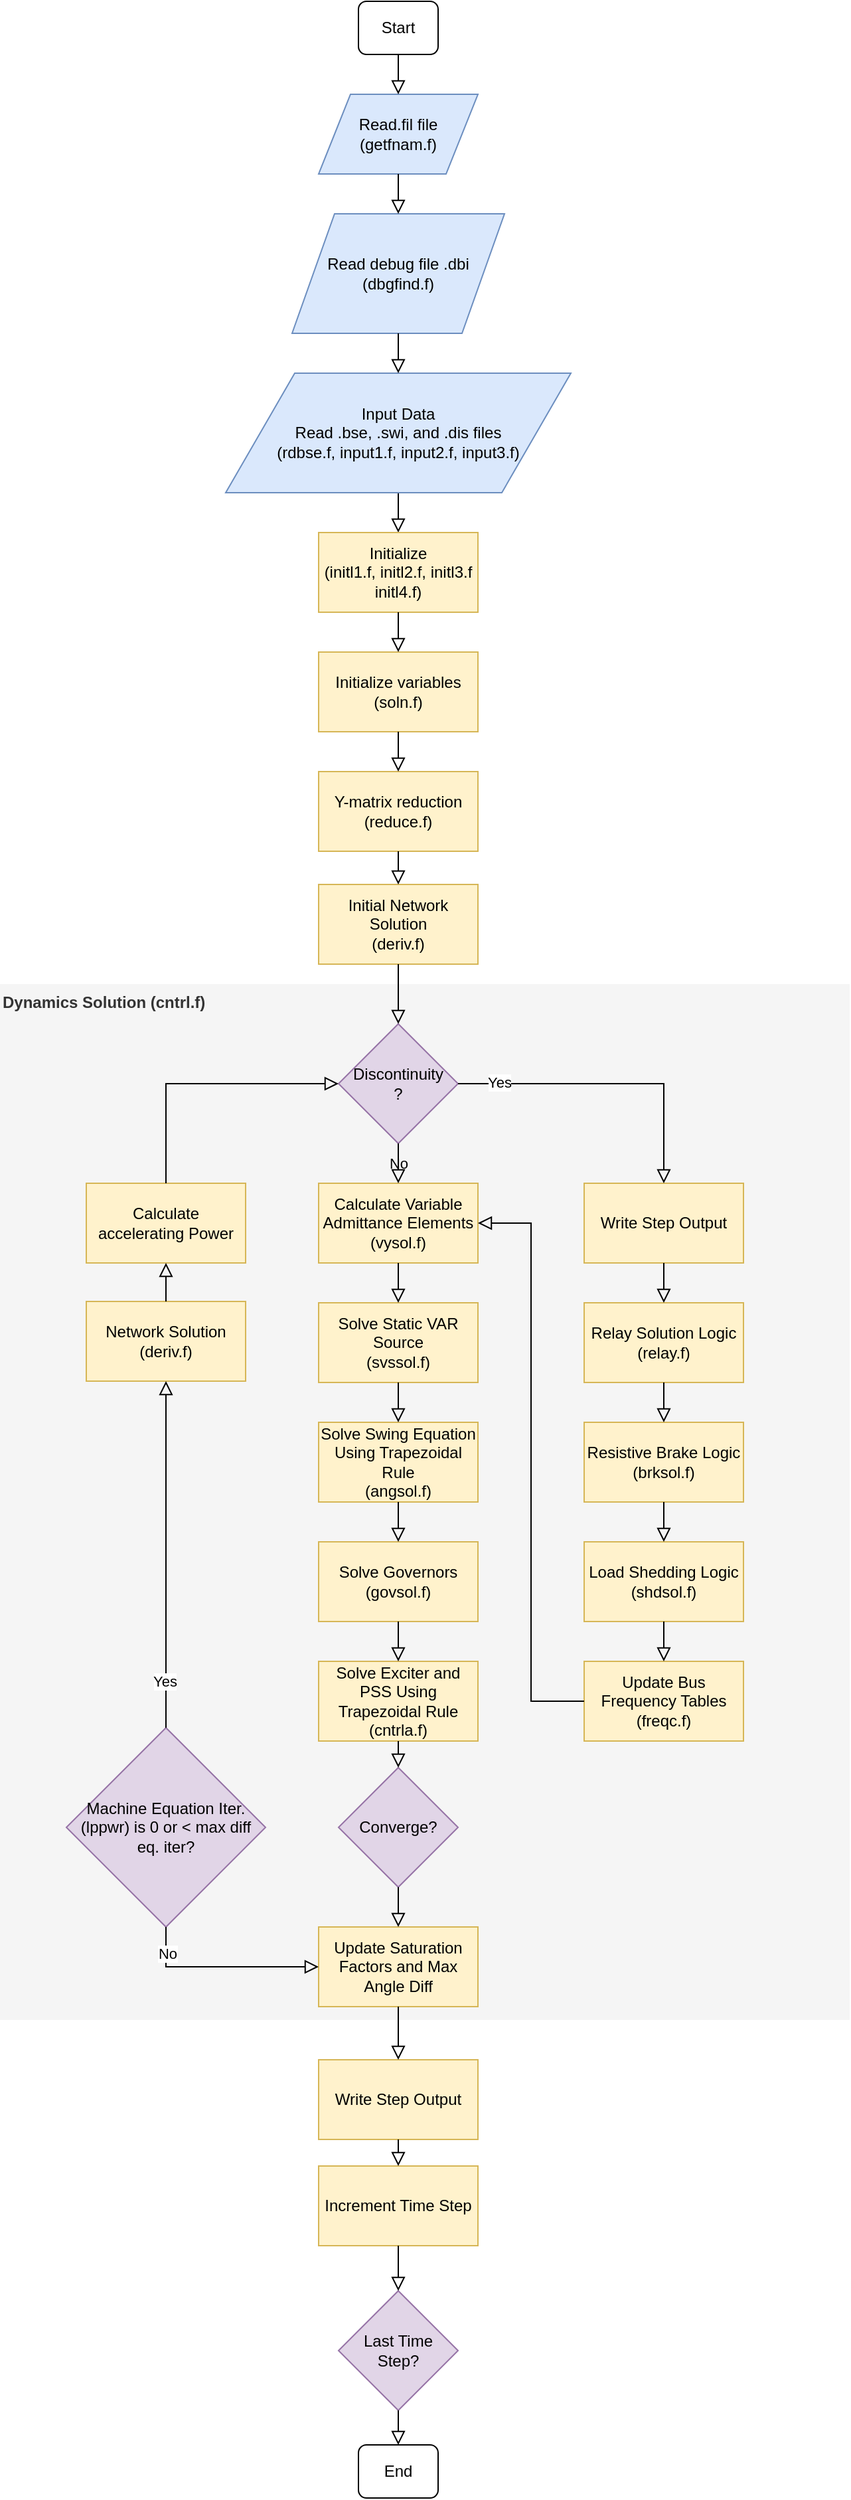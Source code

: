 <mxfile version="12.9.14" type="device"><diagram id="C5RBs43oDa-KdzZeNtuy" name="Page-1"><mxGraphModel dx="1422" dy="802" grid="1" gridSize="10" guides="1" tooltips="1" connect="1" arrows="1" fold="1" page="1" pageScale="1" pageWidth="827" pageHeight="1169" math="0" shadow="0"><root><mxCell id="WIyWlLk6GJQsqaUBKTNV-0"/><mxCell id="WIyWlLk6GJQsqaUBKTNV-1" parent="WIyWlLk6GJQsqaUBKTNV-0"/><mxCell id="WIyWlLk6GJQsqaUBKTNV-2" value="" style="rounded=0;html=1;jettySize=auto;orthogonalLoop=1;fontSize=11;endArrow=block;endFill=0;endSize=8;strokeWidth=1;shadow=0;labelBackgroundColor=none;edgeStyle=orthogonalEdgeStyle;entryX=0.5;entryY=0;entryDx=0;entryDy=0;" parent="WIyWlLk6GJQsqaUBKTNV-1" source="1K_bQbqgElaNvj93P9qN-4" target="1K_bQbqgElaNvj93P9qN-6" edge="1"><mxGeometry relative="1" as="geometry"><mxPoint x="360" y="440" as="targetPoint"/></mxGeometry></mxCell><mxCell id="WIyWlLk6GJQsqaUBKTNV-3" value="Start" style="rounded=1;whiteSpace=wrap;html=1;fontSize=12;glass=0;strokeWidth=1;shadow=0;" parent="WIyWlLk6GJQsqaUBKTNV-1" vertex="1"><mxGeometry x="330" y="30" width="60" height="40" as="geometry"/></mxCell><mxCell id="WIyWlLk6GJQsqaUBKTNV-11" value="End" style="rounded=1;whiteSpace=wrap;html=1;fontSize=12;glass=0;strokeWidth=1;shadow=0;" parent="WIyWlLk6GJQsqaUBKTNV-1" vertex="1"><mxGeometry x="330" y="1870" width="60" height="40" as="geometry"/></mxCell><mxCell id="1K_bQbqgElaNvj93P9qN-0" value="Read.fil file&lt;br&gt;(getfnam.f)" style="shape=parallelogram;perimeter=parallelogramPerimeter;whiteSpace=wrap;html=1;fillColor=#dae8fc;strokeColor=#6c8ebf;" vertex="1" parent="WIyWlLk6GJQsqaUBKTNV-1"><mxGeometry x="300" y="100" width="120" height="60" as="geometry"/></mxCell><mxCell id="1K_bQbqgElaNvj93P9qN-1" value="" style="rounded=0;html=1;jettySize=auto;orthogonalLoop=1;fontSize=11;endArrow=block;endFill=0;endSize=8;strokeWidth=1;shadow=0;labelBackgroundColor=none;edgeStyle=orthogonalEdgeStyle;" edge="1" parent="WIyWlLk6GJQsqaUBKTNV-1" source="WIyWlLk6GJQsqaUBKTNV-3" target="1K_bQbqgElaNvj93P9qN-0"><mxGeometry relative="1" as="geometry"><mxPoint x="360" y="100" as="sourcePoint"/><mxPoint x="360" y="440" as="targetPoint"/></mxGeometry></mxCell><mxCell id="1K_bQbqgElaNvj93P9qN-2" value="Read debug file .dbi (dbgfind.f)" style="shape=parallelogram;perimeter=parallelogramPerimeter;whiteSpace=wrap;html=1;fillColor=#dae8fc;strokeColor=#6c8ebf;" vertex="1" parent="WIyWlLk6GJQsqaUBKTNV-1"><mxGeometry x="280" y="190" width="160" height="90" as="geometry"/></mxCell><mxCell id="1K_bQbqgElaNvj93P9qN-3" value="" style="rounded=0;html=1;jettySize=auto;orthogonalLoop=1;fontSize=11;endArrow=block;endFill=0;endSize=8;strokeWidth=1;shadow=0;labelBackgroundColor=none;edgeStyle=orthogonalEdgeStyle;" edge="1" parent="WIyWlLk6GJQsqaUBKTNV-1" source="1K_bQbqgElaNvj93P9qN-0" target="1K_bQbqgElaNvj93P9qN-2"><mxGeometry relative="1" as="geometry"><mxPoint x="360" y="180" as="sourcePoint"/><mxPoint x="360" y="440" as="targetPoint"/></mxGeometry></mxCell><mxCell id="1K_bQbqgElaNvj93P9qN-4" value="Input Data&lt;br&gt;Read .bse, .swi, and .dis files&lt;br&gt;(rdbse.f, input1.f, input2.f, input3.f)" style="shape=parallelogram;perimeter=parallelogramPerimeter;whiteSpace=wrap;html=1;fillColor=#dae8fc;strokeColor=#6c8ebf;" vertex="1" parent="WIyWlLk6GJQsqaUBKTNV-1"><mxGeometry x="230" y="310" width="260" height="90" as="geometry"/></mxCell><mxCell id="1K_bQbqgElaNvj93P9qN-5" value="" style="rounded=0;html=1;jettySize=auto;orthogonalLoop=1;fontSize=11;endArrow=block;endFill=0;endSize=8;strokeWidth=1;shadow=0;labelBackgroundColor=none;edgeStyle=orthogonalEdgeStyle;" edge="1" parent="WIyWlLk6GJQsqaUBKTNV-1" source="1K_bQbqgElaNvj93P9qN-2" target="1K_bQbqgElaNvj93P9qN-4"><mxGeometry relative="1" as="geometry"><mxPoint x="360" y="280" as="sourcePoint"/><mxPoint x="360" y="440" as="targetPoint"/></mxGeometry></mxCell><mxCell id="1K_bQbqgElaNvj93P9qN-6" value="Initialize&lt;br&gt;(initl1.f, initl2.f, initl3.f initl4.f)" style="rounded=0;whiteSpace=wrap;html=1;fillColor=#fff2cc;strokeColor=#d6b656;" vertex="1" parent="WIyWlLk6GJQsqaUBKTNV-1"><mxGeometry x="300" y="430" width="120" height="60" as="geometry"/></mxCell><mxCell id="1K_bQbqgElaNvj93P9qN-7" value="Initialize variables&lt;br&gt;(soln.f)" style="rounded=0;whiteSpace=wrap;html=1;fillColor=#fff2cc;strokeColor=#d6b656;" vertex="1" parent="WIyWlLk6GJQsqaUBKTNV-1"><mxGeometry x="300" y="520" width="120" height="60" as="geometry"/></mxCell><mxCell id="1K_bQbqgElaNvj93P9qN-8" value="" style="rounded=0;html=1;jettySize=auto;orthogonalLoop=1;fontSize=11;endArrow=block;endFill=0;endSize=8;strokeWidth=1;shadow=0;labelBackgroundColor=none;edgeStyle=orthogonalEdgeStyle;exitX=0.5;exitY=1;exitDx=0;exitDy=0;entryX=0.5;entryY=0;entryDx=0;entryDy=0;" edge="1" parent="WIyWlLk6GJQsqaUBKTNV-1" source="1K_bQbqgElaNvj93P9qN-6" target="1K_bQbqgElaNvj93P9qN-7"><mxGeometry relative="1" as="geometry"><mxPoint x="370" y="410" as="sourcePoint"/><mxPoint x="580" y="530" as="targetPoint"/></mxGeometry></mxCell><mxCell id="1K_bQbqgElaNvj93P9qN-9" value="Y-matrix reduction&lt;br&gt;(reduce.f)" style="rounded=0;whiteSpace=wrap;html=1;fillColor=#fff2cc;strokeColor=#d6b656;" vertex="1" parent="WIyWlLk6GJQsqaUBKTNV-1"><mxGeometry x="300" y="610" width="120" height="60" as="geometry"/></mxCell><mxCell id="1K_bQbqgElaNvj93P9qN-10" value="" style="rounded=0;html=1;jettySize=auto;orthogonalLoop=1;fontSize=11;endArrow=block;endFill=0;endSize=8;strokeWidth=1;shadow=0;labelBackgroundColor=none;edgeStyle=orthogonalEdgeStyle;exitX=0.5;exitY=1;exitDx=0;exitDy=0;entryX=0.5;entryY=0;entryDx=0;entryDy=0;" edge="1" parent="WIyWlLk6GJQsqaUBKTNV-1" source="1K_bQbqgElaNvj93P9qN-7" target="1K_bQbqgElaNvj93P9qN-9"><mxGeometry relative="1" as="geometry"><mxPoint x="370" y="500" as="sourcePoint"/><mxPoint x="370" y="530" as="targetPoint"/></mxGeometry></mxCell><mxCell id="1K_bQbqgElaNvj93P9qN-11" value="Initial Network Solution&lt;br&gt;(deriv.f)" style="rounded=0;whiteSpace=wrap;html=1;fillColor=#fff2cc;strokeColor=#d6b656;" vertex="1" parent="WIyWlLk6GJQsqaUBKTNV-1"><mxGeometry x="300" y="695" width="120" height="60" as="geometry"/></mxCell><mxCell id="1K_bQbqgElaNvj93P9qN-13" value="" style="rounded=0;html=1;jettySize=auto;orthogonalLoop=1;fontSize=11;endArrow=block;endFill=0;endSize=8;strokeWidth=1;shadow=0;labelBackgroundColor=none;edgeStyle=orthogonalEdgeStyle;exitX=0.5;exitY=1;exitDx=0;exitDy=0;entryX=0.5;entryY=0;entryDx=0;entryDy=0;" edge="1" parent="WIyWlLk6GJQsqaUBKTNV-1" source="1K_bQbqgElaNvj93P9qN-9" target="1K_bQbqgElaNvj93P9qN-11"><mxGeometry relative="1" as="geometry"><mxPoint x="370" y="590" as="sourcePoint"/><mxPoint x="370" y="620" as="targetPoint"/></mxGeometry></mxCell><mxCell id="1K_bQbqgElaNvj93P9qN-14" value="Dynamics Solution (cntrl.f)" style="rounded=0;whiteSpace=wrap;html=1;verticalAlign=top;align=left;fontStyle=1;strokeColor=none;fillColor=#f5f5f5;fontColor=#333333;" vertex="1" parent="WIyWlLk6GJQsqaUBKTNV-1"><mxGeometry x="60" y="770" width="640" height="780" as="geometry"/></mxCell><mxCell id="1K_bQbqgElaNvj93P9qN-15" value="Discontinuity&lt;br&gt;?" style="rhombus;whiteSpace=wrap;html=1;align=center;fillColor=#e1d5e7;strokeColor=#9673a6;" vertex="1" parent="WIyWlLk6GJQsqaUBKTNV-1"><mxGeometry x="315" y="800" width="90" height="90" as="geometry"/></mxCell><mxCell id="1K_bQbqgElaNvj93P9qN-16" value="Write Step Output" style="rounded=0;whiteSpace=wrap;html=1;fillColor=#fff2cc;strokeColor=#d6b656;" vertex="1" parent="WIyWlLk6GJQsqaUBKTNV-1"><mxGeometry x="500" y="920" width="120" height="60" as="geometry"/></mxCell><mxCell id="1K_bQbqgElaNvj93P9qN-17" value="Relay Solution Logic&lt;br&gt;(relay.f)" style="rounded=0;whiteSpace=wrap;html=1;fillColor=#fff2cc;strokeColor=#d6b656;" vertex="1" parent="WIyWlLk6GJQsqaUBKTNV-1"><mxGeometry x="500" y="1010" width="120" height="60" as="geometry"/></mxCell><mxCell id="1K_bQbqgElaNvj93P9qN-18" value="Resistive Brake Logic (brksol.f)" style="rounded=0;whiteSpace=wrap;html=1;fillColor=#fff2cc;strokeColor=#d6b656;" vertex="1" parent="WIyWlLk6GJQsqaUBKTNV-1"><mxGeometry x="500" y="1100" width="120" height="60" as="geometry"/></mxCell><mxCell id="1K_bQbqgElaNvj93P9qN-19" value="Load Shedding Logic&lt;br&gt;(shdsol.f)" style="rounded=0;whiteSpace=wrap;html=1;fillColor=#fff2cc;strokeColor=#d6b656;" vertex="1" parent="WIyWlLk6GJQsqaUBKTNV-1"><mxGeometry x="500" y="1190" width="120" height="60" as="geometry"/></mxCell><mxCell id="1K_bQbqgElaNvj93P9qN-20" value="Update Bus Frequency Tables&lt;br&gt;(freqc.f)" style="rounded=0;whiteSpace=wrap;html=1;fillColor=#fff2cc;strokeColor=#d6b656;" vertex="1" parent="WIyWlLk6GJQsqaUBKTNV-1"><mxGeometry x="500" y="1280" width="120" height="60" as="geometry"/></mxCell><mxCell id="1K_bQbqgElaNvj93P9qN-21" value="Calculate Variable Admittance Elements&lt;br&gt;(vysol.f)" style="rounded=0;whiteSpace=wrap;html=1;fillColor=#fff2cc;strokeColor=#d6b656;" vertex="1" parent="WIyWlLk6GJQsqaUBKTNV-1"><mxGeometry x="300" y="920" width="120" height="60" as="geometry"/></mxCell><mxCell id="1K_bQbqgElaNvj93P9qN-22" value="Solve Static VAR Source&lt;br&gt;(svssol.f)" style="rounded=0;whiteSpace=wrap;html=1;fillColor=#fff2cc;strokeColor=#d6b656;" vertex="1" parent="WIyWlLk6GJQsqaUBKTNV-1"><mxGeometry x="300" y="1010" width="120" height="60" as="geometry"/></mxCell><mxCell id="1K_bQbqgElaNvj93P9qN-23" value="Solve Swing Equation Using Trapezoidal Rule&lt;br&gt;(angsol.f)" style="rounded=0;whiteSpace=wrap;html=1;fillColor=#fff2cc;strokeColor=#d6b656;" vertex="1" parent="WIyWlLk6GJQsqaUBKTNV-1"><mxGeometry x="300" y="1100" width="120" height="60" as="geometry"/></mxCell><mxCell id="1K_bQbqgElaNvj93P9qN-24" value="Solve Governors&lt;br&gt;(govsol.f)" style="rounded=0;whiteSpace=wrap;html=1;fillColor=#fff2cc;strokeColor=#d6b656;" vertex="1" parent="WIyWlLk6GJQsqaUBKTNV-1"><mxGeometry x="300" y="1190" width="120" height="60" as="geometry"/></mxCell><mxCell id="1K_bQbqgElaNvj93P9qN-25" value="Solve Exciter and PSS Using Trapezoidal Rule&lt;br&gt;(cntrla.f)" style="rounded=0;whiteSpace=wrap;html=1;fillColor=#fff2cc;strokeColor=#d6b656;" vertex="1" parent="WIyWlLk6GJQsqaUBKTNV-1"><mxGeometry x="300" y="1280" width="120" height="60" as="geometry"/></mxCell><mxCell id="1K_bQbqgElaNvj93P9qN-26" value="Converge?" style="rhombus;whiteSpace=wrap;html=1;align=center;fillColor=#e1d5e7;strokeColor=#9673a6;" vertex="1" parent="WIyWlLk6GJQsqaUBKTNV-1"><mxGeometry x="315" y="1360" width="90" height="90" as="geometry"/></mxCell><mxCell id="1K_bQbqgElaNvj93P9qN-27" value="Machine Equation Iter. (lppwr) is 0 or &amp;lt; max diff eq. iter?" style="rhombus;whiteSpace=wrap;html=1;align=center;fillColor=#e1d5e7;strokeColor=#9673a6;" vertex="1" parent="WIyWlLk6GJQsqaUBKTNV-1"><mxGeometry x="110" y="1330" width="150" height="150" as="geometry"/></mxCell><mxCell id="1K_bQbqgElaNvj93P9qN-28" value="Network Solution&lt;br&gt;(deriv.f)" style="rounded=0;whiteSpace=wrap;html=1;fillColor=#fff2cc;strokeColor=#d6b656;" vertex="1" parent="WIyWlLk6GJQsqaUBKTNV-1"><mxGeometry x="125" y="1009" width="120" height="60" as="geometry"/></mxCell><mxCell id="1K_bQbqgElaNvj93P9qN-29" value="Calculate accelerating Power" style="rounded=0;whiteSpace=wrap;html=1;fillColor=#fff2cc;strokeColor=#d6b656;" vertex="1" parent="WIyWlLk6GJQsqaUBKTNV-1"><mxGeometry x="125" y="920" width="120" height="60" as="geometry"/></mxCell><mxCell id="1K_bQbqgElaNvj93P9qN-30" value="Update Saturation Factors and Max Angle Diff" style="rounded=0;whiteSpace=wrap;html=1;fillColor=#fff2cc;strokeColor=#d6b656;" vertex="1" parent="WIyWlLk6GJQsqaUBKTNV-1"><mxGeometry x="300" y="1480" width="120" height="60" as="geometry"/></mxCell><mxCell id="1K_bQbqgElaNvj93P9qN-31" value="Write Step Output" style="rounded=0;whiteSpace=wrap;html=1;fillColor=#fff2cc;strokeColor=#d6b656;" vertex="1" parent="WIyWlLk6GJQsqaUBKTNV-1"><mxGeometry x="300" y="1580" width="120" height="60" as="geometry"/></mxCell><mxCell id="1K_bQbqgElaNvj93P9qN-32" value="Increment Time Step" style="rounded=0;whiteSpace=wrap;html=1;fillColor=#fff2cc;strokeColor=#d6b656;" vertex="1" parent="WIyWlLk6GJQsqaUBKTNV-1"><mxGeometry x="300" y="1660" width="120" height="60" as="geometry"/></mxCell><mxCell id="1K_bQbqgElaNvj93P9qN-33" value="Last Time &lt;br&gt;Step?" style="rhombus;whiteSpace=wrap;html=1;align=center;fillColor=#e1d5e7;strokeColor=#9673a6;" vertex="1" parent="WIyWlLk6GJQsqaUBKTNV-1"><mxGeometry x="315" y="1754" width="90" height="90" as="geometry"/></mxCell><mxCell id="1K_bQbqgElaNvj93P9qN-34" value="" style="rounded=0;html=1;jettySize=auto;orthogonalLoop=1;fontSize=11;endArrow=block;endFill=0;endSize=8;strokeWidth=1;shadow=0;labelBackgroundColor=none;edgeStyle=orthogonalEdgeStyle;exitX=0.5;exitY=1;exitDx=0;exitDy=0;" edge="1" parent="WIyWlLk6GJQsqaUBKTNV-1" source="1K_bQbqgElaNvj93P9qN-11" target="1K_bQbqgElaNvj93P9qN-15"><mxGeometry relative="1" as="geometry"><mxPoint x="370" y="680" as="sourcePoint"/><mxPoint x="370" y="710" as="targetPoint"/></mxGeometry></mxCell><mxCell id="1K_bQbqgElaNvj93P9qN-35" value="No" style="rounded=0;html=1;jettySize=auto;orthogonalLoop=1;fontSize=11;endArrow=block;endFill=0;endSize=8;strokeWidth=1;shadow=0;labelBackgroundColor=none;edgeStyle=orthogonalEdgeStyle;exitX=0.5;exitY=1;exitDx=0;exitDy=0;entryX=0.5;entryY=0;entryDx=0;entryDy=0;" edge="1" parent="WIyWlLk6GJQsqaUBKTNV-1" source="1K_bQbqgElaNvj93P9qN-15" target="1K_bQbqgElaNvj93P9qN-21"><mxGeometry relative="1" as="geometry"><mxPoint x="370" y="770" as="sourcePoint"/><mxPoint x="370" y="810" as="targetPoint"/></mxGeometry></mxCell><mxCell id="1K_bQbqgElaNvj93P9qN-36" value="" style="rounded=0;html=1;jettySize=auto;orthogonalLoop=1;fontSize=11;endArrow=block;endFill=0;endSize=8;strokeWidth=1;shadow=0;labelBackgroundColor=none;edgeStyle=orthogonalEdgeStyle;exitX=1;exitY=0.5;exitDx=0;exitDy=0;entryX=0.5;entryY=0;entryDx=0;entryDy=0;" edge="1" parent="WIyWlLk6GJQsqaUBKTNV-1" source="1K_bQbqgElaNvj93P9qN-15" target="1K_bQbqgElaNvj93P9qN-16"><mxGeometry relative="1" as="geometry"><mxPoint x="370" y="900" as="sourcePoint"/><mxPoint x="370" y="930" as="targetPoint"/></mxGeometry></mxCell><mxCell id="1K_bQbqgElaNvj93P9qN-38" value="Yes" style="edgeLabel;html=1;align=center;verticalAlign=middle;resizable=0;points=[];" vertex="1" connectable="0" parent="1K_bQbqgElaNvj93P9qN-36"><mxGeometry x="-0.73" y="1" relative="1" as="geometry"><mxPoint as="offset"/></mxGeometry></mxCell><mxCell id="1K_bQbqgElaNvj93P9qN-37" value="" style="rounded=0;html=1;jettySize=auto;orthogonalLoop=1;fontSize=11;endArrow=block;endFill=0;endSize=8;strokeWidth=1;shadow=0;labelBackgroundColor=none;edgeStyle=orthogonalEdgeStyle;exitX=0.5;exitY=0;exitDx=0;exitDy=0;entryX=0;entryY=0.5;entryDx=0;entryDy=0;" edge="1" parent="WIyWlLk6GJQsqaUBKTNV-1" source="1K_bQbqgElaNvj93P9qN-29" target="1K_bQbqgElaNvj93P9qN-15"><mxGeometry relative="1" as="geometry"><mxPoint x="415" y="855" as="sourcePoint"/><mxPoint x="570" y="930" as="targetPoint"/></mxGeometry></mxCell><mxCell id="1K_bQbqgElaNvj93P9qN-39" value="" style="rounded=0;html=1;jettySize=auto;orthogonalLoop=1;fontSize=11;endArrow=block;endFill=0;endSize=8;strokeWidth=1;shadow=0;labelBackgroundColor=none;edgeStyle=orthogonalEdgeStyle;exitX=0.5;exitY=1;exitDx=0;exitDy=0;entryX=0.5;entryY=0;entryDx=0;entryDy=0;" edge="1" parent="WIyWlLk6GJQsqaUBKTNV-1" source="1K_bQbqgElaNvj93P9qN-16" target="1K_bQbqgElaNvj93P9qN-17"><mxGeometry relative="1" as="geometry"><mxPoint x="370" y="770" as="sourcePoint"/><mxPoint x="370" y="810" as="targetPoint"/></mxGeometry></mxCell><mxCell id="1K_bQbqgElaNvj93P9qN-41" value="" style="rounded=0;html=1;jettySize=auto;orthogonalLoop=1;fontSize=11;endArrow=block;endFill=0;endSize=8;strokeWidth=1;shadow=0;labelBackgroundColor=none;edgeStyle=orthogonalEdgeStyle;exitX=0.5;exitY=0;exitDx=0;exitDy=0;entryX=0.5;entryY=1;entryDx=0;entryDy=0;" edge="1" parent="WIyWlLk6GJQsqaUBKTNV-1" source="1K_bQbqgElaNvj93P9qN-27" target="1K_bQbqgElaNvj93P9qN-28"><mxGeometry relative="1" as="geometry"><mxPoint x="415" y="855" as="sourcePoint"/><mxPoint x="570" y="930" as="targetPoint"/></mxGeometry></mxCell><mxCell id="1K_bQbqgElaNvj93P9qN-42" value="Yes" style="edgeLabel;html=1;align=center;verticalAlign=middle;resizable=0;points=[];" vertex="1" connectable="0" parent="1K_bQbqgElaNvj93P9qN-41"><mxGeometry x="-0.73" y="1" relative="1" as="geometry"><mxPoint as="offset"/></mxGeometry></mxCell><mxCell id="1K_bQbqgElaNvj93P9qN-43" value="" style="rounded=0;html=1;jettySize=auto;orthogonalLoop=1;fontSize=11;endArrow=block;endFill=0;endSize=8;strokeWidth=1;shadow=0;labelBackgroundColor=none;edgeStyle=orthogonalEdgeStyle;exitX=0.5;exitY=1;exitDx=0;exitDy=0;entryX=0;entryY=0.5;entryDx=0;entryDy=0;" edge="1" parent="WIyWlLk6GJQsqaUBKTNV-1" source="1K_bQbqgElaNvj93P9qN-27" target="1K_bQbqgElaNvj93P9qN-30"><mxGeometry relative="1" as="geometry"><mxPoint x="195" y="1340" as="sourcePoint"/><mxPoint x="195" y="1070" as="targetPoint"/></mxGeometry></mxCell><mxCell id="1K_bQbqgElaNvj93P9qN-44" value="No" style="edgeLabel;html=1;align=center;verticalAlign=middle;resizable=0;points=[];" vertex="1" connectable="0" parent="1K_bQbqgElaNvj93P9qN-43"><mxGeometry x="-0.73" y="1" relative="1" as="geometry"><mxPoint as="offset"/></mxGeometry></mxCell><mxCell id="1K_bQbqgElaNvj93P9qN-45" value="" style="rounded=0;html=1;jettySize=auto;orthogonalLoop=1;fontSize=11;endArrow=block;endFill=0;endSize=8;strokeWidth=1;shadow=0;labelBackgroundColor=none;edgeStyle=orthogonalEdgeStyle;exitX=0;exitY=0.5;exitDx=0;exitDy=0;entryX=1;entryY=0.5;entryDx=0;entryDy=0;" edge="1" parent="WIyWlLk6GJQsqaUBKTNV-1" source="1K_bQbqgElaNvj93P9qN-20" target="1K_bQbqgElaNvj93P9qN-21"><mxGeometry relative="1" as="geometry"><mxPoint x="570" y="990" as="sourcePoint"/><mxPoint x="570" y="1020" as="targetPoint"/></mxGeometry></mxCell><mxCell id="1K_bQbqgElaNvj93P9qN-46" value="" style="rounded=0;html=1;jettySize=auto;orthogonalLoop=1;fontSize=11;endArrow=block;endFill=0;endSize=8;strokeWidth=1;shadow=0;labelBackgroundColor=none;edgeStyle=orthogonalEdgeStyle;exitX=0.5;exitY=1;exitDx=0;exitDy=0;entryX=0.5;entryY=0;entryDx=0;entryDy=0;" edge="1" parent="WIyWlLk6GJQsqaUBKTNV-1" source="1K_bQbqgElaNvj93P9qN-21" target="1K_bQbqgElaNvj93P9qN-22"><mxGeometry relative="1" as="geometry"><mxPoint x="510" y="1320" as="sourcePoint"/><mxPoint x="430" y="960" as="targetPoint"/></mxGeometry></mxCell><mxCell id="1K_bQbqgElaNvj93P9qN-47" value="" style="rounded=0;html=1;jettySize=auto;orthogonalLoop=1;fontSize=11;endArrow=block;endFill=0;endSize=8;strokeWidth=1;shadow=0;labelBackgroundColor=none;edgeStyle=orthogonalEdgeStyle;exitX=0.5;exitY=1;exitDx=0;exitDy=0;entryX=0.5;entryY=0;entryDx=0;entryDy=0;" edge="1" parent="WIyWlLk6GJQsqaUBKTNV-1" source="1K_bQbqgElaNvj93P9qN-22" target="1K_bQbqgElaNvj93P9qN-23"><mxGeometry relative="1" as="geometry"><mxPoint x="370" y="990" as="sourcePoint"/><mxPoint x="370" y="1020" as="targetPoint"/></mxGeometry></mxCell><mxCell id="1K_bQbqgElaNvj93P9qN-48" value="" style="rounded=0;html=1;jettySize=auto;orthogonalLoop=1;fontSize=11;endArrow=block;endFill=0;endSize=8;strokeWidth=1;shadow=0;labelBackgroundColor=none;edgeStyle=orthogonalEdgeStyle;exitX=0.5;exitY=1;exitDx=0;exitDy=0;entryX=0.5;entryY=0;entryDx=0;entryDy=0;" edge="1" parent="WIyWlLk6GJQsqaUBKTNV-1" source="1K_bQbqgElaNvj93P9qN-23" target="1K_bQbqgElaNvj93P9qN-24"><mxGeometry relative="1" as="geometry"><mxPoint x="370" y="1080" as="sourcePoint"/><mxPoint x="370" y="1110" as="targetPoint"/></mxGeometry></mxCell><mxCell id="1K_bQbqgElaNvj93P9qN-49" value="" style="rounded=0;html=1;jettySize=auto;orthogonalLoop=1;fontSize=11;endArrow=block;endFill=0;endSize=8;strokeWidth=1;shadow=0;labelBackgroundColor=none;edgeStyle=orthogonalEdgeStyle;exitX=0.5;exitY=1;exitDx=0;exitDy=0;entryX=0.5;entryY=0;entryDx=0;entryDy=0;" edge="1" parent="WIyWlLk6GJQsqaUBKTNV-1" source="1K_bQbqgElaNvj93P9qN-24" target="1K_bQbqgElaNvj93P9qN-25"><mxGeometry relative="1" as="geometry"><mxPoint x="370" y="1170" as="sourcePoint"/><mxPoint x="370" y="1200" as="targetPoint"/></mxGeometry></mxCell><mxCell id="1K_bQbqgElaNvj93P9qN-50" value="" style="rounded=0;html=1;jettySize=auto;orthogonalLoop=1;fontSize=11;endArrow=block;endFill=0;endSize=8;strokeWidth=1;shadow=0;labelBackgroundColor=none;edgeStyle=orthogonalEdgeStyle;exitX=0.5;exitY=1;exitDx=0;exitDy=0;entryX=0.5;entryY=0;entryDx=0;entryDy=0;" edge="1" parent="WIyWlLk6GJQsqaUBKTNV-1" source="1K_bQbqgElaNvj93P9qN-25" target="1K_bQbqgElaNvj93P9qN-26"><mxGeometry relative="1" as="geometry"><mxPoint x="370" y="1260" as="sourcePoint"/><mxPoint x="370" y="1290" as="targetPoint"/></mxGeometry></mxCell><mxCell id="1K_bQbqgElaNvj93P9qN-51" value="" style="rounded=0;html=1;jettySize=auto;orthogonalLoop=1;fontSize=11;endArrow=block;endFill=0;endSize=8;strokeWidth=1;shadow=0;labelBackgroundColor=none;edgeStyle=orthogonalEdgeStyle;exitX=0.5;exitY=1;exitDx=0;exitDy=0;entryX=0.5;entryY=0;entryDx=0;entryDy=0;" edge="1" parent="WIyWlLk6GJQsqaUBKTNV-1" source="1K_bQbqgElaNvj93P9qN-17" target="1K_bQbqgElaNvj93P9qN-18"><mxGeometry relative="1" as="geometry"><mxPoint x="570" y="990" as="sourcePoint"/><mxPoint x="570" y="1020" as="targetPoint"/></mxGeometry></mxCell><mxCell id="1K_bQbqgElaNvj93P9qN-52" value="" style="rounded=0;html=1;jettySize=auto;orthogonalLoop=1;fontSize=11;endArrow=block;endFill=0;endSize=8;strokeWidth=1;shadow=0;labelBackgroundColor=none;edgeStyle=orthogonalEdgeStyle;exitX=0.5;exitY=1;exitDx=0;exitDy=0;entryX=0.5;entryY=0;entryDx=0;entryDy=0;" edge="1" parent="WIyWlLk6GJQsqaUBKTNV-1" source="1K_bQbqgElaNvj93P9qN-18" target="1K_bQbqgElaNvj93P9qN-19"><mxGeometry relative="1" as="geometry"><mxPoint x="570" y="1080" as="sourcePoint"/><mxPoint x="570" y="1110" as="targetPoint"/></mxGeometry></mxCell><mxCell id="1K_bQbqgElaNvj93P9qN-53" value="" style="rounded=0;html=1;jettySize=auto;orthogonalLoop=1;fontSize=11;endArrow=block;endFill=0;endSize=8;strokeWidth=1;shadow=0;labelBackgroundColor=none;edgeStyle=orthogonalEdgeStyle;exitX=0.5;exitY=1;exitDx=0;exitDy=0;entryX=0.5;entryY=0;entryDx=0;entryDy=0;" edge="1" parent="WIyWlLk6GJQsqaUBKTNV-1" source="1K_bQbqgElaNvj93P9qN-19" target="1K_bQbqgElaNvj93P9qN-20"><mxGeometry relative="1" as="geometry"><mxPoint x="570" y="1170" as="sourcePoint"/><mxPoint x="570" y="1200" as="targetPoint"/></mxGeometry></mxCell><mxCell id="1K_bQbqgElaNvj93P9qN-54" value="" style="rounded=0;html=1;jettySize=auto;orthogonalLoop=1;fontSize=11;endArrow=block;endFill=0;endSize=8;strokeWidth=1;shadow=0;labelBackgroundColor=none;edgeStyle=orthogonalEdgeStyle;exitX=0.5;exitY=0;exitDx=0;exitDy=0;entryX=0.5;entryY=1;entryDx=0;entryDy=0;" edge="1" parent="WIyWlLk6GJQsqaUBKTNV-1" source="1K_bQbqgElaNvj93P9qN-28" target="1K_bQbqgElaNvj93P9qN-29"><mxGeometry relative="1" as="geometry"><mxPoint x="570" y="990" as="sourcePoint"/><mxPoint x="570" y="1020" as="targetPoint"/></mxGeometry></mxCell><mxCell id="1K_bQbqgElaNvj93P9qN-55" value="" style="rounded=0;html=1;jettySize=auto;orthogonalLoop=1;fontSize=11;endArrow=block;endFill=0;endSize=8;strokeWidth=1;shadow=0;labelBackgroundColor=none;edgeStyle=orthogonalEdgeStyle;exitX=0.5;exitY=1;exitDx=0;exitDy=0;entryX=0.5;entryY=0;entryDx=0;entryDy=0;" edge="1" parent="WIyWlLk6GJQsqaUBKTNV-1" source="1K_bQbqgElaNvj93P9qN-26" target="1K_bQbqgElaNvj93P9qN-30"><mxGeometry relative="1" as="geometry"><mxPoint x="370" y="1350" as="sourcePoint"/><mxPoint x="370" y="1370" as="targetPoint"/></mxGeometry></mxCell><mxCell id="1K_bQbqgElaNvj93P9qN-56" value="" style="rounded=0;html=1;jettySize=auto;orthogonalLoop=1;fontSize=11;endArrow=block;endFill=0;endSize=8;strokeWidth=1;shadow=0;labelBackgroundColor=none;edgeStyle=orthogonalEdgeStyle;exitX=0.5;exitY=1;exitDx=0;exitDy=0;entryX=0.5;entryY=0;entryDx=0;entryDy=0;" edge="1" parent="WIyWlLk6GJQsqaUBKTNV-1" source="1K_bQbqgElaNvj93P9qN-30" target="1K_bQbqgElaNvj93P9qN-31"><mxGeometry relative="1" as="geometry"><mxPoint x="370" y="1460" as="sourcePoint"/><mxPoint x="370" y="1490" as="targetPoint"/></mxGeometry></mxCell><mxCell id="1K_bQbqgElaNvj93P9qN-57" value="" style="rounded=0;html=1;jettySize=auto;orthogonalLoop=1;fontSize=11;endArrow=block;endFill=0;endSize=8;strokeWidth=1;shadow=0;labelBackgroundColor=none;edgeStyle=orthogonalEdgeStyle;exitX=0.5;exitY=1;exitDx=0;exitDy=0;entryX=0.5;entryY=0;entryDx=0;entryDy=0;" edge="1" parent="WIyWlLk6GJQsqaUBKTNV-1" source="1K_bQbqgElaNvj93P9qN-31" target="1K_bQbqgElaNvj93P9qN-32"><mxGeometry relative="1" as="geometry"><mxPoint x="370" y="1550" as="sourcePoint"/><mxPoint x="370" y="1590" as="targetPoint"/></mxGeometry></mxCell><mxCell id="1K_bQbqgElaNvj93P9qN-58" value="" style="rounded=0;html=1;jettySize=auto;orthogonalLoop=1;fontSize=11;endArrow=block;endFill=0;endSize=8;strokeWidth=1;shadow=0;labelBackgroundColor=none;edgeStyle=orthogonalEdgeStyle;exitX=0.5;exitY=1;exitDx=0;exitDy=0;entryX=0.5;entryY=0;entryDx=0;entryDy=0;" edge="1" parent="WIyWlLk6GJQsqaUBKTNV-1" source="1K_bQbqgElaNvj93P9qN-32" target="1K_bQbqgElaNvj93P9qN-33"><mxGeometry relative="1" as="geometry"><mxPoint x="370" y="1650" as="sourcePoint"/><mxPoint x="370" y="1670" as="targetPoint"/></mxGeometry></mxCell><mxCell id="1K_bQbqgElaNvj93P9qN-59" value="" style="rounded=0;html=1;jettySize=auto;orthogonalLoop=1;fontSize=11;endArrow=block;endFill=0;endSize=8;strokeWidth=1;shadow=0;labelBackgroundColor=none;edgeStyle=orthogonalEdgeStyle;exitX=0.5;exitY=1;exitDx=0;exitDy=0;entryX=0.5;entryY=0;entryDx=0;entryDy=0;" edge="1" parent="WIyWlLk6GJQsqaUBKTNV-1" source="1K_bQbqgElaNvj93P9qN-33" target="WIyWlLk6GJQsqaUBKTNV-11"><mxGeometry relative="1" as="geometry"><mxPoint x="370" y="1730" as="sourcePoint"/><mxPoint x="370" y="1764" as="targetPoint"/></mxGeometry></mxCell></root></mxGraphModel></diagram></mxfile>